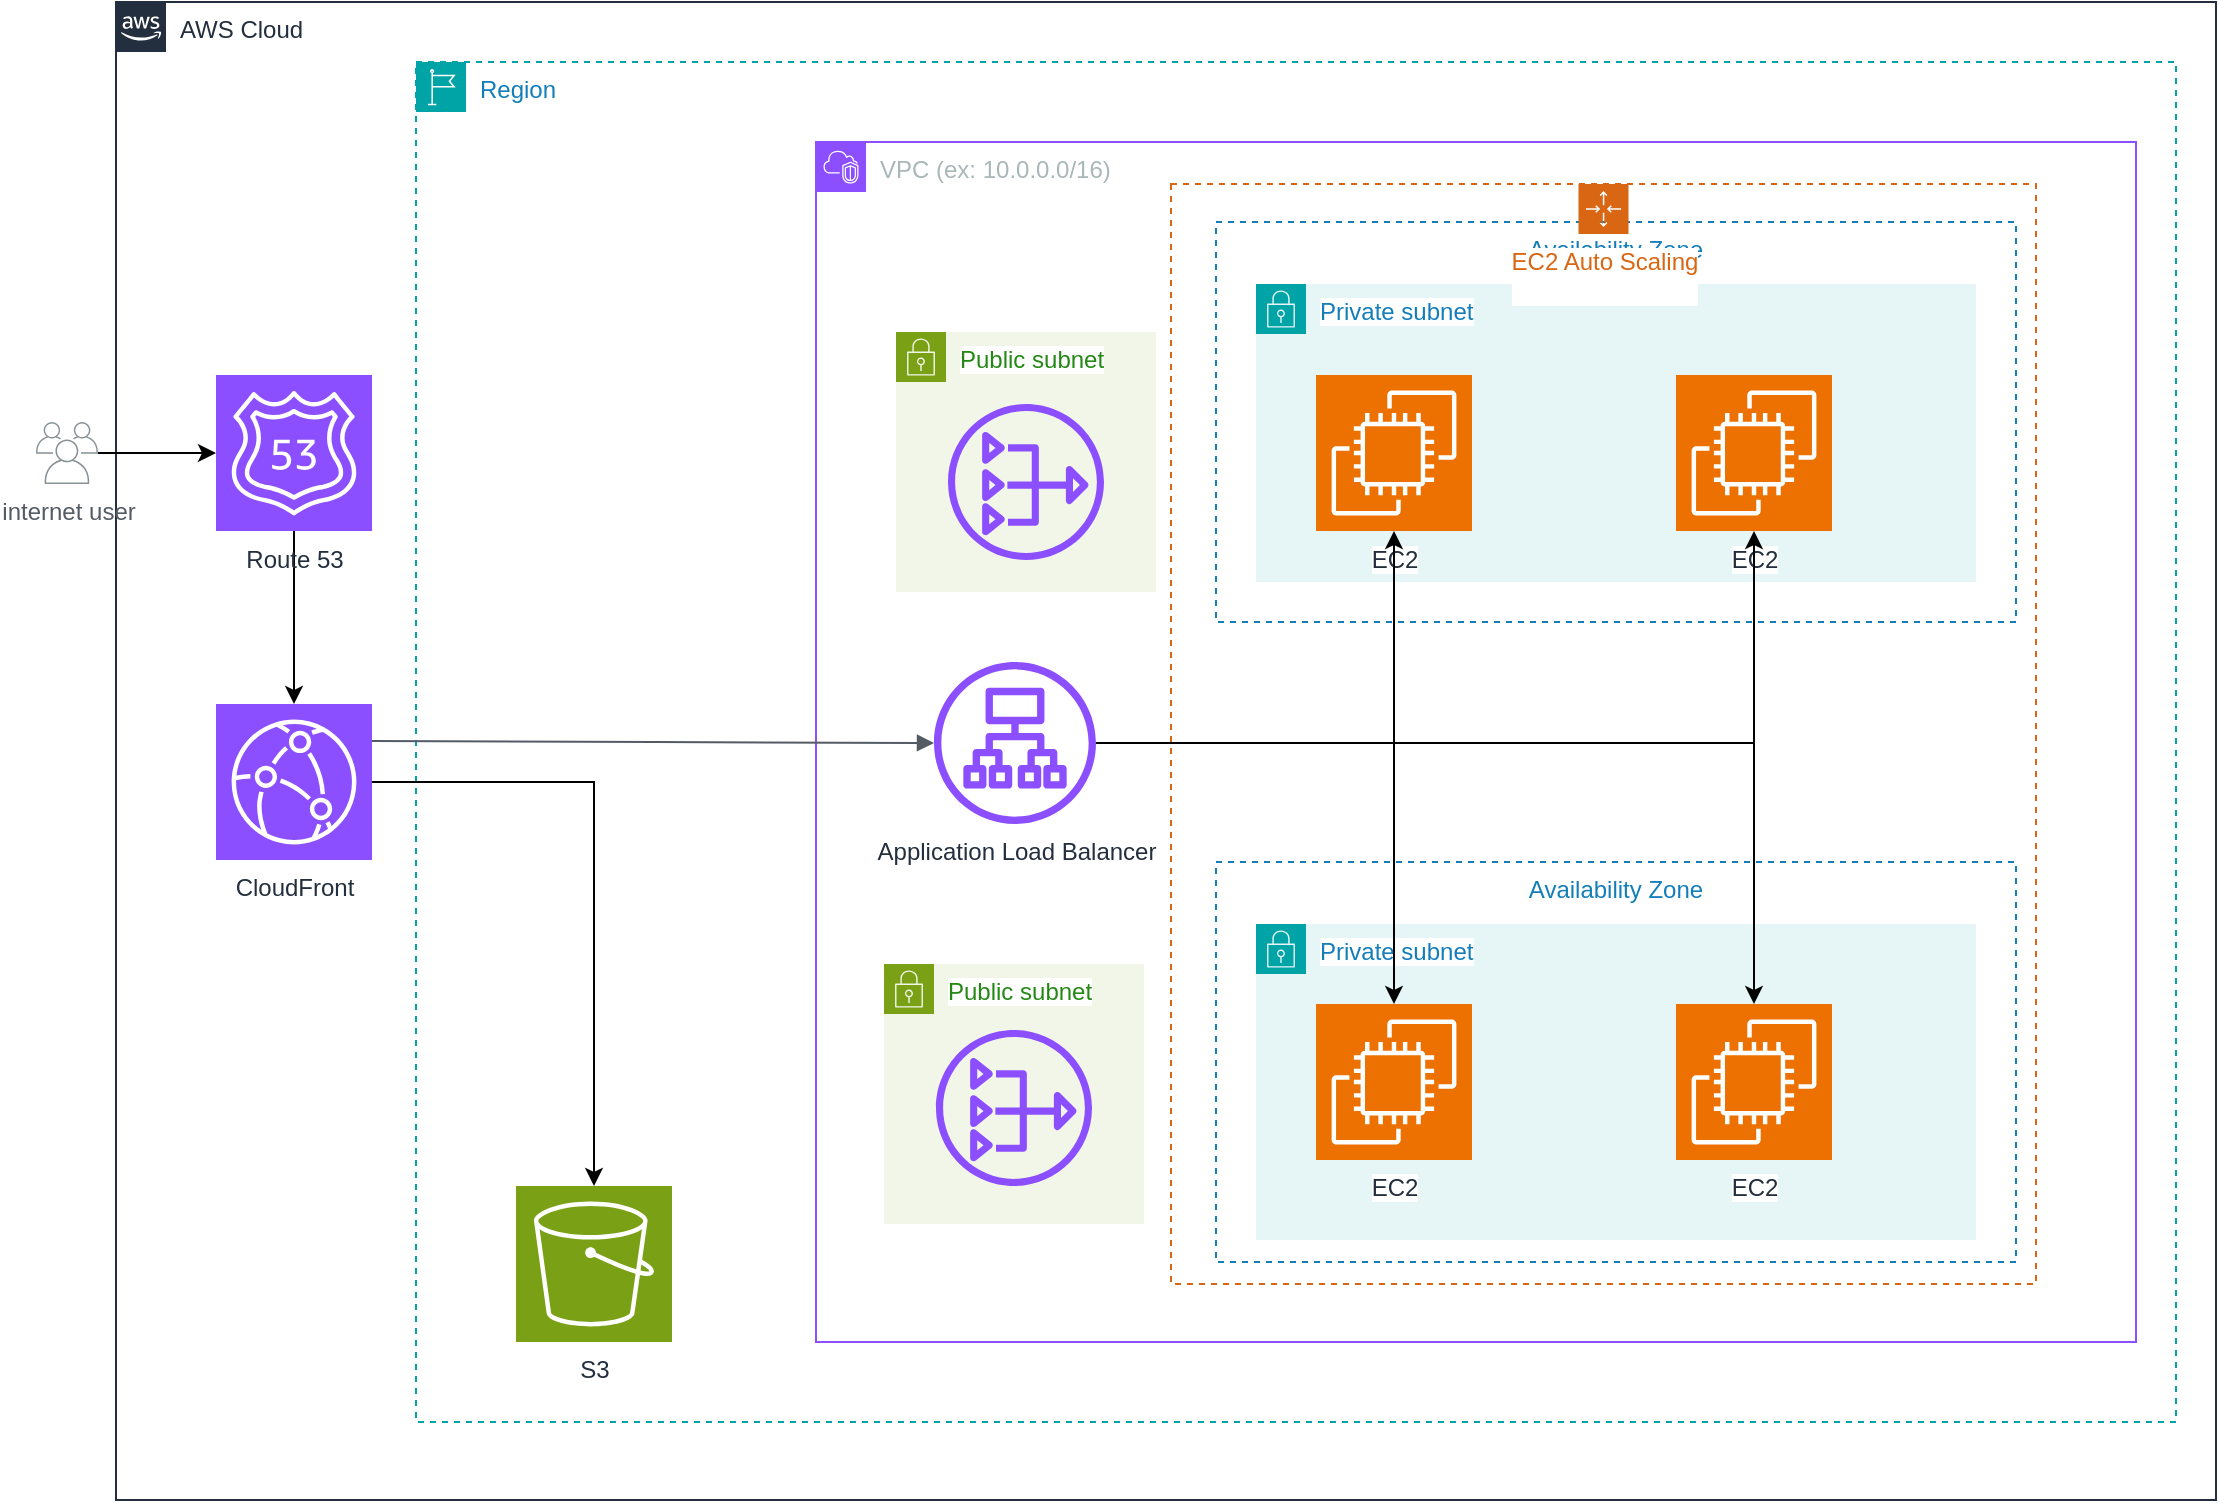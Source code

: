 <mxfile version="24.5.3" type="github">
  <diagram name="Arquitetura Tradicional (EC2)" id="drdCb34tJG41Dbc3Mt65">
    <mxGraphModel dx="2503" dy="813" grid="1" gridSize="10" guides="1" tooltips="1" connect="1" arrows="1" fold="1" page="1" pageScale="1" pageWidth="1169" pageHeight="827" math="0" shadow="0">
      <root>
        <mxCell id="0" />
        <mxCell id="1" parent="0" />
        <mxCell id="U5gBt3rsfyZc2lOhjsrW-2" value="AWS Cloud" style="points=[[0,0],[0.25,0],[0.5,0],[0.75,0],[1,0],[1,0.25],[1,0.5],[1,0.75],[1,1],[0.75,1],[0.5,1],[0.25,1],[0,1],[0,0.75],[0,0.5],[0,0.25]];outlineConnect=0;gradientColor=none;html=1;whiteSpace=wrap;fontSize=12;fontStyle=0;container=1;pointerEvents=0;collapsible=0;recursiveResize=0;shape=mxgraph.aws4.group;grIcon=mxgraph.aws4.group_aws_cloud_alt;strokeColor=#232F3E;fillColor=none;verticalAlign=top;align=left;spacingLeft=30;fontColor=#232F3E;dashed=0;" vertex="1" parent="1">
          <mxGeometry x="60" y="39" width="1050" height="749" as="geometry" />
        </mxCell>
        <mxCell id="U5gBt3rsfyZc2lOhjsrW-3" value="Region" style="points=[[0,0],[0.25,0],[0.5,0],[0.75,0],[1,0],[1,0.25],[1,0.5],[1,0.75],[1,1],[0.75,1],[0.5,1],[0.25,1],[0,1],[0,0.75],[0,0.5],[0,0.25]];outlineConnect=0;gradientColor=none;html=1;whiteSpace=wrap;fontSize=12;fontStyle=0;container=1;pointerEvents=0;collapsible=0;recursiveResize=0;shape=mxgraph.aws4.group;grIcon=mxgraph.aws4.group_region;strokeColor=#00A4A6;fillColor=none;verticalAlign=top;align=left;spacingLeft=30;fontColor=#147EBA;dashed=1;" vertex="1" parent="U5gBt3rsfyZc2lOhjsrW-2">
          <mxGeometry x="150" y="30" width="880" height="680" as="geometry" />
        </mxCell>
        <mxCell id="U5gBt3rsfyZc2lOhjsrW-4" value="VPC (ex: 10.0.0.0/16)" style="points=[[0,0],[0.25,0],[0.5,0],[0.75,0],[1,0],[1,0.25],[1,0.5],[1,0.75],[1,1],[0.75,1],[0.5,1],[0.25,1],[0,1],[0,0.75],[0,0.5],[0,0.25]];outlineConnect=0;gradientColor=none;html=1;whiteSpace=wrap;fontSize=12;fontStyle=0;container=1;pointerEvents=0;collapsible=0;recursiveResize=0;shape=mxgraph.aws4.group;grIcon=mxgraph.aws4.group_vpc2;strokeColor=#8C4FFF;fillColor=none;verticalAlign=top;align=left;spacingLeft=30;fontColor=#AAB7B8;dashed=0;" vertex="1" parent="U5gBt3rsfyZc2lOhjsrW-3">
          <mxGeometry x="200" y="40" width="660" height="600" as="geometry" />
        </mxCell>
        <mxCell id="U5gBt3rsfyZc2lOhjsrW-7" value="Availability Zone" style="fillColor=none;strokeColor=#147EBA;dashed=1;verticalAlign=top;fontStyle=0;fontColor=#147EBA;whiteSpace=wrap;html=1;" vertex="1" parent="U5gBt3rsfyZc2lOhjsrW-4">
          <mxGeometry x="200" y="360" width="400" height="200" as="geometry" />
        </mxCell>
        <mxCell id="U5gBt3rsfyZc2lOhjsrW-6" value="Availability Zone" style="fillColor=none;strokeColor=#147EBA;dashed=1;verticalAlign=top;fontStyle=0;fontColor=#147EBA;whiteSpace=wrap;html=1;" vertex="1" parent="U5gBt3rsfyZc2lOhjsrW-4">
          <mxGeometry x="200" y="40" width="400" height="200" as="geometry" />
        </mxCell>
        <mxCell id="U5gBt3rsfyZc2lOhjsrW-20" value="Private subnet" style="points=[[0,0],[0.25,0],[0.5,0],[0.75,0],[1,0],[1,0.25],[1,0.5],[1,0.75],[1,1],[0.75,1],[0.5,1],[0.25,1],[0,1],[0,0.75],[0,0.5],[0,0.25]];outlineConnect=0;gradientColor=none;html=1;whiteSpace=wrap;fontSize=12;fontStyle=0;container=1;pointerEvents=0;collapsible=0;recursiveResize=0;shape=mxgraph.aws4.group;grIcon=mxgraph.aws4.group_security_group;grStroke=0;strokeColor=#00A4A6;fillColor=#E6F6F7;verticalAlign=top;align=left;spacingLeft=30;fontColor=#147EBA;dashed=0;fontFamily=Helvetica;labelBackgroundColor=default;" vertex="1" parent="U5gBt3rsfyZc2lOhjsrW-4">
          <mxGeometry x="220" y="71" width="360" height="149" as="geometry" />
        </mxCell>
        <mxCell id="U5gBt3rsfyZc2lOhjsrW-28" value="EC2" style="sketch=0;points=[[0,0,0],[0.25,0,0],[0.5,0,0],[0.75,0,0],[1,0,0],[0,1,0],[0.25,1,0],[0.5,1,0],[0.75,1,0],[1,1,0],[0,0.25,0],[0,0.5,0],[0,0.75,0],[1,0.25,0],[1,0.5,0],[1,0.75,0]];outlineConnect=0;fontColor=#232F3E;fillColor=#ED7100;strokeColor=#ffffff;dashed=0;verticalLabelPosition=bottom;verticalAlign=top;align=center;html=1;fontSize=12;fontStyle=0;aspect=fixed;shape=mxgraph.aws4.resourceIcon;resIcon=mxgraph.aws4.ec2;fontFamily=Helvetica;labelBackgroundColor=default;" vertex="1" parent="U5gBt3rsfyZc2lOhjsrW-20">
          <mxGeometry x="210" y="45.5" width="78" height="78" as="geometry" />
        </mxCell>
        <mxCell id="U5gBt3rsfyZc2lOhjsrW-27" value="EC2" style="sketch=0;points=[[0,0,0],[0.25,0,0],[0.5,0,0],[0.75,0,0],[1,0,0],[0,1,0],[0.25,1,0],[0.5,1,0],[0.75,1,0],[1,1,0],[0,0.25,0],[0,0.5,0],[0,0.75,0],[1,0.25,0],[1,0.5,0],[1,0.75,0]];outlineConnect=0;fontColor=#232F3E;fillColor=#ED7100;strokeColor=#ffffff;dashed=0;verticalLabelPosition=bottom;verticalAlign=top;align=center;html=1;fontSize=12;fontStyle=0;aspect=fixed;shape=mxgraph.aws4.resourceIcon;resIcon=mxgraph.aws4.ec2;fontFamily=Helvetica;labelBackgroundColor=default;" vertex="1" parent="U5gBt3rsfyZc2lOhjsrW-20">
          <mxGeometry x="30" y="45.5" width="78" height="78" as="geometry" />
        </mxCell>
        <mxCell id="U5gBt3rsfyZc2lOhjsrW-40" value="EC2 Auto Scaling&lt;div&gt;&lt;br&gt;&lt;/div&gt;" style="points=[[0,0],[0.25,0],[0.5,0],[0.75,0],[1,0],[1,0.25],[1,0.5],[1,0.75],[1,1],[0.75,1],[0.5,1],[0.25,1],[0,1],[0,0.75],[0,0.5],[0,0.25]];outlineConnect=0;gradientColor=none;html=1;whiteSpace=wrap;fontSize=12;fontStyle=0;container=1;pointerEvents=0;collapsible=0;recursiveResize=0;shape=mxgraph.aws4.groupCenter;grIcon=mxgraph.aws4.group_auto_scaling_group;grStroke=1;strokeColor=#D86613;fillColor=none;verticalAlign=top;align=center;fontColor=#D86613;dashed=1;spacingTop=25;fontFamily=Helvetica;labelBackgroundColor=default;" vertex="1" parent="U5gBt3rsfyZc2lOhjsrW-20">
          <mxGeometry x="-42.5" y="-50" width="432.5" height="550" as="geometry" />
        </mxCell>
        <mxCell id="U5gBt3rsfyZc2lOhjsrW-36" style="edgeStyle=orthogonalEdgeStyle;rounded=0;orthogonalLoop=1;jettySize=auto;html=1;strokeColor=default;align=center;verticalAlign=middle;fontFamily=Helvetica;fontSize=11;fontColor=default;labelBackgroundColor=default;endArrow=classic;" edge="1" parent="U5gBt3rsfyZc2lOhjsrW-4" source="U5gBt3rsfyZc2lOhjsrW-18" target="U5gBt3rsfyZc2lOhjsrW-27">
          <mxGeometry relative="1" as="geometry" />
        </mxCell>
        <mxCell id="U5gBt3rsfyZc2lOhjsrW-39" style="edgeStyle=orthogonalEdgeStyle;rounded=0;orthogonalLoop=1;jettySize=auto;html=1;strokeColor=default;align=center;verticalAlign=middle;fontFamily=Helvetica;fontSize=11;fontColor=default;labelBackgroundColor=default;endArrow=classic;" edge="1" parent="U5gBt3rsfyZc2lOhjsrW-4" source="U5gBt3rsfyZc2lOhjsrW-18" target="U5gBt3rsfyZc2lOhjsrW-28">
          <mxGeometry relative="1" as="geometry" />
        </mxCell>
        <mxCell id="U5gBt3rsfyZc2lOhjsrW-18" value="Application Load Balancer" style="sketch=0;outlineConnect=0;fontColor=#232F3E;gradientColor=none;fillColor=#8C4FFF;strokeColor=none;dashed=0;verticalLabelPosition=bottom;verticalAlign=top;align=center;html=1;fontSize=12;fontStyle=0;aspect=fixed;pointerEvents=1;shape=mxgraph.aws4.application_load_balancer;fontFamily=Helvetica;labelBackgroundColor=default;" vertex="1" parent="U5gBt3rsfyZc2lOhjsrW-4">
          <mxGeometry x="59" y="260" width="81" height="81" as="geometry" />
        </mxCell>
        <mxCell id="U5gBt3rsfyZc2lOhjsrW-24" value="Private subnet" style="points=[[0,0],[0.25,0],[0.5,0],[0.75,0],[1,0],[1,0.25],[1,0.5],[1,0.75],[1,1],[0.75,1],[0.5,1],[0.25,1],[0,1],[0,0.75],[0,0.5],[0,0.25]];outlineConnect=0;gradientColor=none;html=1;whiteSpace=wrap;fontSize=12;fontStyle=0;container=1;pointerEvents=0;collapsible=0;recursiveResize=0;shape=mxgraph.aws4.group;grIcon=mxgraph.aws4.group_security_group;grStroke=0;strokeColor=#00A4A6;fillColor=#E6F6F7;verticalAlign=top;align=left;spacingLeft=30;fontColor=#147EBA;dashed=0;fontFamily=Helvetica;labelBackgroundColor=default;" vertex="1" parent="U5gBt3rsfyZc2lOhjsrW-4">
          <mxGeometry x="220" y="391" width="360" height="158" as="geometry" />
        </mxCell>
        <mxCell id="U5gBt3rsfyZc2lOhjsrW-25" value="EC2" style="sketch=0;points=[[0,0,0],[0.25,0,0],[0.5,0,0],[0.75,0,0],[1,0,0],[0,1,0],[0.25,1,0],[0.5,1,0],[0.75,1,0],[1,1,0],[0,0.25,0],[0,0.5,0],[0,0.75,0],[1,0.25,0],[1,0.5,0],[1,0.75,0]];outlineConnect=0;fontColor=#232F3E;fillColor=#ED7100;strokeColor=#ffffff;dashed=0;verticalLabelPosition=bottom;verticalAlign=top;align=center;html=1;fontSize=12;fontStyle=0;aspect=fixed;shape=mxgraph.aws4.resourceIcon;resIcon=mxgraph.aws4.ec2;fontFamily=Helvetica;labelBackgroundColor=default;" vertex="1" parent="U5gBt3rsfyZc2lOhjsrW-24">
          <mxGeometry x="30" y="40" width="78" height="78" as="geometry" />
        </mxCell>
        <mxCell id="U5gBt3rsfyZc2lOhjsrW-26" value="EC2" style="sketch=0;points=[[0,0,0],[0.25,0,0],[0.5,0,0],[0.75,0,0],[1,0,0],[0,1,0],[0.25,1,0],[0.5,1,0],[0.75,1,0],[1,1,0],[0,0.25,0],[0,0.5,0],[0,0.75,0],[1,0.25,0],[1,0.5,0],[1,0.75,0]];outlineConnect=0;fontColor=#232F3E;fillColor=#ED7100;strokeColor=#ffffff;dashed=0;verticalLabelPosition=bottom;verticalAlign=top;align=center;html=1;fontSize=12;fontStyle=0;aspect=fixed;shape=mxgraph.aws4.resourceIcon;resIcon=mxgraph.aws4.ec2;fontFamily=Helvetica;labelBackgroundColor=default;" vertex="1" parent="U5gBt3rsfyZc2lOhjsrW-24">
          <mxGeometry x="210" y="40" width="78" height="78" as="geometry" />
        </mxCell>
        <mxCell id="U5gBt3rsfyZc2lOhjsrW-31" value="Public subnet" style="points=[[0,0],[0.25,0],[0.5,0],[0.75,0],[1,0],[1,0.25],[1,0.5],[1,0.75],[1,1],[0.75,1],[0.5,1],[0.25,1],[0,1],[0,0.75],[0,0.5],[0,0.25]];outlineConnect=0;gradientColor=none;html=1;whiteSpace=wrap;fontSize=12;fontStyle=0;container=1;pointerEvents=0;collapsible=0;recursiveResize=0;shape=mxgraph.aws4.group;grIcon=mxgraph.aws4.group_security_group;grStroke=0;strokeColor=#7AA116;fillColor=#F2F6E8;verticalAlign=top;align=left;spacingLeft=30;fontColor=#248814;dashed=0;fontFamily=Helvetica;labelBackgroundColor=default;" vertex="1" parent="U5gBt3rsfyZc2lOhjsrW-4">
          <mxGeometry x="34" y="411" width="130" height="130" as="geometry" />
        </mxCell>
        <mxCell id="U5gBt3rsfyZc2lOhjsrW-34" value="" style="sketch=0;outlineConnect=0;fontColor=#232F3E;gradientColor=none;fillColor=#8C4FFF;strokeColor=none;dashed=0;verticalLabelPosition=bottom;verticalAlign=top;align=center;html=1;fontSize=12;fontStyle=0;aspect=fixed;pointerEvents=1;shape=mxgraph.aws4.nat_gateway;fontFamily=Helvetica;labelBackgroundColor=default;" vertex="1" parent="U5gBt3rsfyZc2lOhjsrW-31">
          <mxGeometry x="26" y="33" width="78" height="78" as="geometry" />
        </mxCell>
        <mxCell id="U5gBt3rsfyZc2lOhjsrW-38" style="edgeStyle=orthogonalEdgeStyle;rounded=0;orthogonalLoop=1;jettySize=auto;html=1;strokeColor=default;align=center;verticalAlign=middle;fontFamily=Helvetica;fontSize=11;fontColor=default;labelBackgroundColor=default;endArrow=classic;" edge="1" parent="U5gBt3rsfyZc2lOhjsrW-4" source="U5gBt3rsfyZc2lOhjsrW-18" target="U5gBt3rsfyZc2lOhjsrW-26">
          <mxGeometry relative="1" as="geometry" />
        </mxCell>
        <mxCell id="U5gBt3rsfyZc2lOhjsrW-37" style="edgeStyle=orthogonalEdgeStyle;rounded=0;orthogonalLoop=1;jettySize=auto;html=1;strokeColor=default;align=center;verticalAlign=middle;fontFamily=Helvetica;fontSize=11;fontColor=default;labelBackgroundColor=default;endArrow=classic;" edge="1" parent="U5gBt3rsfyZc2lOhjsrW-4" source="U5gBt3rsfyZc2lOhjsrW-18" target="U5gBt3rsfyZc2lOhjsrW-25">
          <mxGeometry relative="1" as="geometry" />
        </mxCell>
        <mxCell id="U5gBt3rsfyZc2lOhjsrW-16" value="S3" style="sketch=0;points=[[0,0,0],[0.25,0,0],[0.5,0,0],[0.75,0,0],[1,0,0],[0,1,0],[0.25,1,0],[0.5,1,0],[0.75,1,0],[1,1,0],[0,0.25,0],[0,0.5,0],[0,0.75,0],[1,0.25,0],[1,0.5,0],[1,0.75,0]];outlineConnect=0;fontColor=#232F3E;fillColor=#7AA116;strokeColor=#ffffff;dashed=0;verticalLabelPosition=bottom;verticalAlign=top;align=center;html=1;fontSize=12;fontStyle=0;aspect=fixed;shape=mxgraph.aws4.resourceIcon;resIcon=mxgraph.aws4.s3;fontFamily=Helvetica;labelBackgroundColor=default;" vertex="1" parent="U5gBt3rsfyZc2lOhjsrW-3">
          <mxGeometry x="50" y="562" width="78" height="78" as="geometry" />
        </mxCell>
        <mxCell id="U5gBt3rsfyZc2lOhjsrW-15" style="edgeStyle=orthogonalEdgeStyle;rounded=0;orthogonalLoop=1;jettySize=auto;html=1;strokeColor=default;align=center;verticalAlign=middle;fontFamily=Helvetica;fontSize=11;fontColor=default;labelBackgroundColor=default;endArrow=classic;" edge="1" parent="U5gBt3rsfyZc2lOhjsrW-2" source="U5gBt3rsfyZc2lOhjsrW-10" target="U5gBt3rsfyZc2lOhjsrW-14">
          <mxGeometry relative="1" as="geometry" />
        </mxCell>
        <mxCell id="U5gBt3rsfyZc2lOhjsrW-10" value="Route 53" style="sketch=0;points=[[0,0,0],[0.25,0,0],[0.5,0,0],[0.75,0,0],[1,0,0],[0,1,0],[0.25,1,0],[0.5,1,0],[0.75,1,0],[1,1,0],[0,0.25,0],[0,0.5,0],[0,0.75,0],[1,0.25,0],[1,0.5,0],[1,0.75,0]];outlineConnect=0;fontColor=#232F3E;fillColor=#8C4FFF;strokeColor=#ffffff;dashed=0;verticalLabelPosition=bottom;verticalAlign=top;align=center;html=1;fontSize=12;fontStyle=0;aspect=fixed;shape=mxgraph.aws4.resourceIcon;resIcon=mxgraph.aws4.route_53;" vertex="1" parent="U5gBt3rsfyZc2lOhjsrW-2">
          <mxGeometry x="50" y="186.5" width="78" height="78" as="geometry" />
        </mxCell>
        <mxCell id="U5gBt3rsfyZc2lOhjsrW-17" style="edgeStyle=orthogonalEdgeStyle;rounded=0;orthogonalLoop=1;jettySize=auto;html=1;strokeColor=default;align=center;verticalAlign=middle;fontFamily=Helvetica;fontSize=11;fontColor=default;labelBackgroundColor=default;endArrow=classic;" edge="1" parent="U5gBt3rsfyZc2lOhjsrW-2" source="U5gBt3rsfyZc2lOhjsrW-14" target="U5gBt3rsfyZc2lOhjsrW-16">
          <mxGeometry relative="1" as="geometry" />
        </mxCell>
        <mxCell id="U5gBt3rsfyZc2lOhjsrW-14" value="CloudFront" style="sketch=0;points=[[0,0,0],[0.25,0,0],[0.5,0,0],[0.75,0,0],[1,0,0],[0,1,0],[0.25,1,0],[0.5,1,0],[0.75,1,0],[1,1,0],[0,0.25,0],[0,0.5,0],[0,0.75,0],[1,0.25,0],[1,0.5,0],[1,0.75,0]];outlineConnect=0;fontColor=#232F3E;fillColor=#8C4FFF;strokeColor=#ffffff;dashed=0;verticalLabelPosition=bottom;verticalAlign=top;align=center;html=1;fontSize=12;fontStyle=0;aspect=fixed;shape=mxgraph.aws4.resourceIcon;resIcon=mxgraph.aws4.cloudfront;fontFamily=Helvetica;labelBackgroundColor=default;" vertex="1" parent="U5gBt3rsfyZc2lOhjsrW-2">
          <mxGeometry x="50" y="351" width="78" height="78" as="geometry" />
        </mxCell>
        <mxCell id="U5gBt3rsfyZc2lOhjsrW-29" value="" style="edgeStyle=orthogonalEdgeStyle;html=1;endArrow=block;elbow=vertical;startArrow=none;endFill=1;strokeColor=#545B64;rounded=0;align=center;verticalAlign=middle;fontFamily=Helvetica;fontSize=11;fontColor=default;labelBackgroundColor=default;" edge="1" parent="U5gBt3rsfyZc2lOhjsrW-2" target="U5gBt3rsfyZc2lOhjsrW-18">
          <mxGeometry width="100" relative="1" as="geometry">
            <mxPoint x="128" y="369.5" as="sourcePoint" />
            <mxPoint x="228" y="369.5" as="targetPoint" />
          </mxGeometry>
        </mxCell>
        <mxCell id="U5gBt3rsfyZc2lOhjsrW-9" value="internet user" style="sketch=0;outlineConnect=0;gradientColor=none;fontColor=#545B64;strokeColor=none;fillColor=#879196;dashed=0;verticalLabelPosition=bottom;verticalAlign=top;align=center;html=1;fontSize=12;fontStyle=0;aspect=fixed;shape=mxgraph.aws4.illustration_users;pointerEvents=1" vertex="1" parent="1">
          <mxGeometry x="20" y="249" width="31" height="31" as="geometry" />
        </mxCell>
        <mxCell id="U5gBt3rsfyZc2lOhjsrW-11" value="" style="edgeStyle=orthogonalEdgeStyle;rounded=0;orthogonalLoop=1;jettySize=auto;html=1;" edge="1" parent="1" source="U5gBt3rsfyZc2lOhjsrW-9" target="U5gBt3rsfyZc2lOhjsrW-10">
          <mxGeometry relative="1" as="geometry" />
        </mxCell>
        <mxCell id="U5gBt3rsfyZc2lOhjsrW-33" value="Public subnet" style="points=[[0,0],[0.25,0],[0.5,0],[0.75,0],[1,0],[1,0.25],[1,0.5],[1,0.75],[1,1],[0.75,1],[0.5,1],[0.25,1],[0,1],[0,0.75],[0,0.5],[0,0.25]];outlineConnect=0;gradientColor=none;html=1;whiteSpace=wrap;fontSize=12;fontStyle=0;container=1;pointerEvents=0;collapsible=0;recursiveResize=0;shape=mxgraph.aws4.group;grIcon=mxgraph.aws4.group_security_group;grStroke=0;strokeColor=#7AA116;fillColor=#F2F6E8;verticalAlign=top;align=left;spacingLeft=30;fontColor=#248814;dashed=0;fontFamily=Helvetica;labelBackgroundColor=default;" vertex="1" parent="1">
          <mxGeometry x="450" y="204" width="130" height="130" as="geometry" />
        </mxCell>
        <mxCell id="U5gBt3rsfyZc2lOhjsrW-35" value="" style="sketch=0;outlineConnect=0;fontColor=#232F3E;gradientColor=none;fillColor=#8C4FFF;strokeColor=none;dashed=0;verticalLabelPosition=bottom;verticalAlign=top;align=center;html=1;fontSize=12;fontStyle=0;aspect=fixed;pointerEvents=1;shape=mxgraph.aws4.nat_gateway;fontFamily=Helvetica;labelBackgroundColor=default;" vertex="1" parent="U5gBt3rsfyZc2lOhjsrW-33">
          <mxGeometry x="26" y="36" width="78" height="78" as="geometry" />
        </mxCell>
      </root>
    </mxGraphModel>
  </diagram>
</mxfile>

